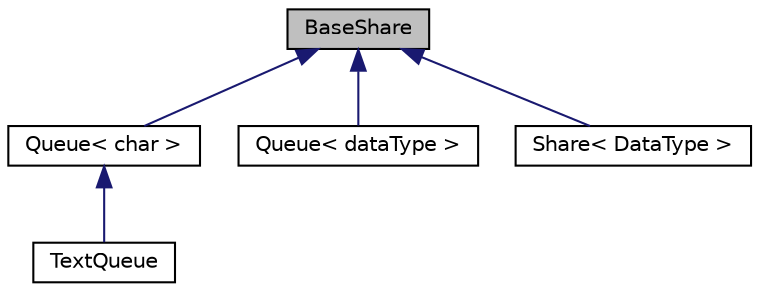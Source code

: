digraph "BaseShare"
{
 // LATEX_PDF_SIZE
  edge [fontname="Helvetica",fontsize="10",labelfontname="Helvetica",labelfontsize="10"];
  node [fontname="Helvetica",fontsize="10",shape=record];
  Node1 [label="BaseShare",height=0.2,width=0.4,color="black", fillcolor="grey75", style="filled", fontcolor="black",tooltip="Base class for classes that share data in a thread-safe manner between tasks."];
  Node1 -> Node2 [dir="back",color="midnightblue",fontsize="10",style="solid"];
  Node2 [label="Queue\< char \>",height=0.2,width=0.4,color="black", fillcolor="white", style="filled",URL="$classQueue.html",tooltip=" "];
  Node2 -> Node3 [dir="back",color="midnightblue",fontsize="10",style="solid"];
  Node3 [label="TextQueue",height=0.2,width=0.4,color="black", fillcolor="white", style="filled",URL="$classTextQueue.html",tooltip="Implements a queue to transmit text from one RTOS task to another."];
  Node1 -> Node4 [dir="back",color="midnightblue",fontsize="10",style="solid"];
  Node4 [label="Queue\< dataType \>",height=0.2,width=0.4,color="black", fillcolor="white", style="filled",URL="$classQueue.html",tooltip="Implements a queue to transmit data from one RTOS task to another."];
  Node1 -> Node5 [dir="back",color="midnightblue",fontsize="10",style="solid"];
  Node5 [label="Share\< DataType \>",height=0.2,width=0.4,color="black", fillcolor="white", style="filled",URL="$classShare.html",tooltip="Class for data to be shared in a thread-safe manner between tasks."];
}
